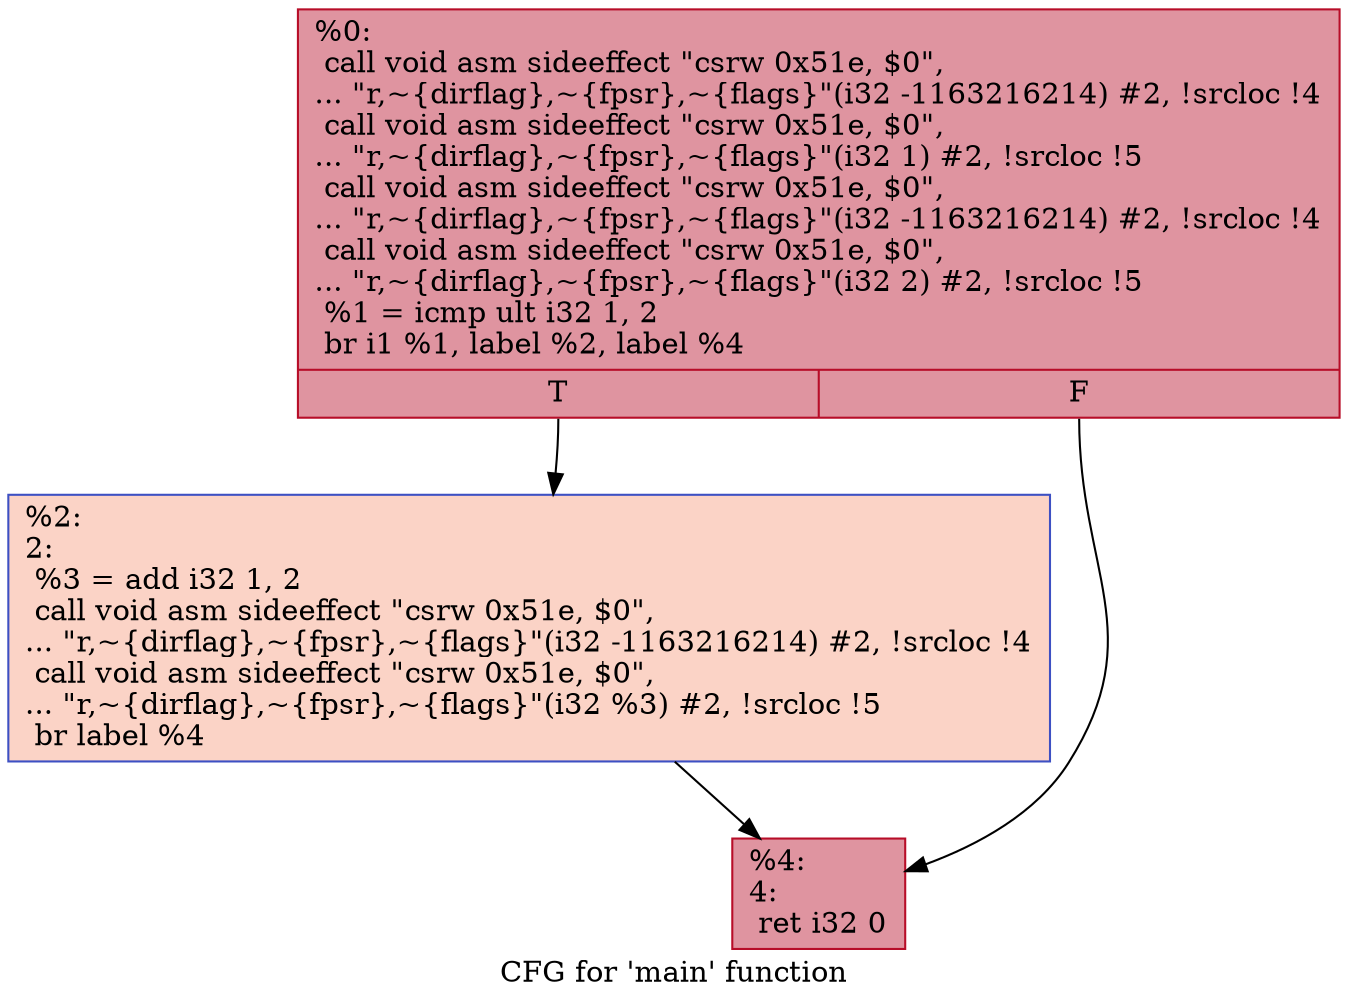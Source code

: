 digraph "CFG for 'main' function" {
	label="CFG for 'main' function";

	Node0x6094780 [shape=record,color="#b70d28ff", style=filled, fillcolor="#b70d2870",label="{%0:\l  call void asm sideeffect \"csrw 0x51e, $0\",\l... \"r,~\{dirflag\},~\{fpsr\},~\{flags\}\"(i32 -1163216214) #2, !srcloc !4\l  call void asm sideeffect \"csrw 0x51e, $0\",\l... \"r,~\{dirflag\},~\{fpsr\},~\{flags\}\"(i32 1) #2, !srcloc !5\l  call void asm sideeffect \"csrw 0x51e, $0\",\l... \"r,~\{dirflag\},~\{fpsr\},~\{flags\}\"(i32 -1163216214) #2, !srcloc !4\l  call void asm sideeffect \"csrw 0x51e, $0\",\l... \"r,~\{dirflag\},~\{fpsr\},~\{flags\}\"(i32 2) #2, !srcloc !5\l  %1 = icmp ult i32 1, 2\l  br i1 %1, label %2, label %4\l|{<s0>T|<s1>F}}"];
	Node0x6094780:s0 -> Node0x6097160;
	Node0x6094780:s1 -> Node0x60971f0;
	Node0x6097160 [shape=record,color="#3d50c3ff", style=filled, fillcolor="#f59c7d70",label="{%2:\l2:                                                \l  %3 = add i32 1, 2\l  call void asm sideeffect \"csrw 0x51e, $0\",\l... \"r,~\{dirflag\},~\{fpsr\},~\{flags\}\"(i32 -1163216214) #2, !srcloc !4\l  call void asm sideeffect \"csrw 0x51e, $0\",\l... \"r,~\{dirflag\},~\{fpsr\},~\{flags\}\"(i32 %3) #2, !srcloc !5\l  br label %4\l}"];
	Node0x6097160 -> Node0x60971f0;
	Node0x60971f0 [shape=record,color="#b70d28ff", style=filled, fillcolor="#b70d2870",label="{%4:\l4:                                                \l  ret i32 0\l}"];
}
